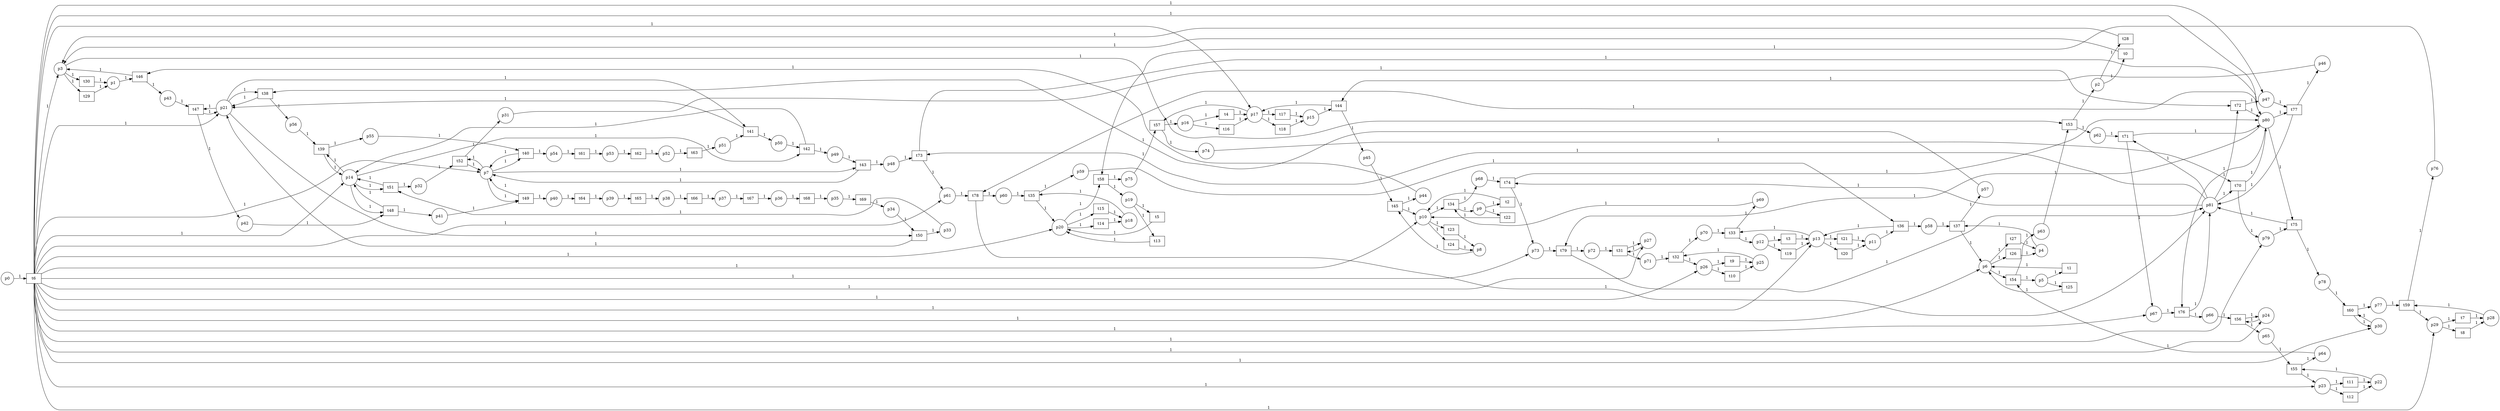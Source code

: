 digraph PetriNet{
	rankdir=LR
	p0 [shape=circle]
	p1 [shape=circle]
	p2 [shape=circle]
	p3 [shape=circle]
	p4 [shape=circle]
	p5 [shape=circle]
	p6 [shape=circle]
	p7 [shape=circle]
	p8 [shape=circle]
	p9 [shape=circle]
	p10 [shape=circle]
	p11 [shape=circle]
	p12 [shape=circle]
	p13 [shape=circle]
	p14 [shape=circle]
	p15 [shape=circle]
	p16 [shape=circle]
	p17 [shape=circle]
	p18 [shape=circle]
	p19 [shape=circle]
	p20 [shape=circle]
	p21 [shape=circle]
	p22 [shape=circle]
	p23 [shape=circle]
	p24 [shape=circle]
	p25 [shape=circle]
	p26 [shape=circle]
	p27 [shape=circle]
	p28 [shape=circle]
	p29 [shape=circle]
	p30 [shape=circle]
	p31 [shape=circle]
	p32 [shape=circle]
	p33 [shape=circle]
	p34 [shape=circle]
	p35 [shape=circle]
	p36 [shape=circle]
	p37 [shape=circle]
	p38 [shape=circle]
	p39 [shape=circle]
	p40 [shape=circle]
	p41 [shape=circle]
	p42 [shape=circle]
	p43 [shape=circle]
	p44 [shape=circle]
	p45 [shape=circle]
	p46 [shape=circle]
	p47 [shape=circle]
	p48 [shape=circle]
	p49 [shape=circle]
	p50 [shape=circle]
	p51 [shape=circle]
	p52 [shape=circle]
	p53 [shape=circle]
	p54 [shape=circle]
	p55 [shape=circle]
	p56 [shape=circle]
	p57 [shape=circle]
	p58 [shape=circle]
	p59 [shape=circle]
	p60 [shape=circle]
	p61 [shape=circle]
	p62 [shape=circle]
	p63 [shape=circle]
	p64 [shape=circle]
	p65 [shape=circle]
	p66 [shape=circle]
	p67 [shape=circle]
	p68 [shape=circle]
	p69 [shape=circle]
	p70 [shape=circle]
	p71 [shape=circle]
	p72 [shape=circle]
	p73 [shape=circle]
	p74 [shape=circle]
	p75 [shape=circle]
	p76 [shape=circle]
	p77 [shape=circle]
	p78 [shape=circle]
	p79 [shape=circle]
	p80 [shape=circle]
	p81 [shape=circle]
	t0 [shape=box]
	t1 [shape=box]
	t2 [shape=box]
	t3 [shape=box]
	t4 [shape=box]
	t5 [shape=box]
	t6 [shape=box]
	t7 [shape=box]
	t8 [shape=box]
	t9 [shape=box]
	t10 [shape=box]
	t11 [shape=box]
	t12 [shape=box]
	t13 [shape=box]
	t14 [shape=box]
	t15 [shape=box]
	t16 [shape=box]
	t17 [shape=box]
	t18 [shape=box]
	t19 [shape=box]
	t20 [shape=box]
	t21 [shape=box]
	t22 [shape=box]
	t23 [shape=box]
	t24 [shape=box]
	t25 [shape=box]
	t26 [shape=box]
	t27 [shape=box]
	t28 [shape=box]
	t29 [shape=box]
	t30 [shape=box]
	t31 [shape=box]
	t32 [shape=box]
	t33 [shape=box]
	t34 [shape=box]
	t35 [shape=box]
	t36 [shape=box]
	t37 [shape=box]
	t38 [shape=box]
	t39 [shape=box]
	t40 [shape=box]
	t41 [shape=box]
	t42 [shape=box]
	t43 [shape=box]
	t44 [shape=box]
	t45 [shape=box]
	t46 [shape=box]
	t47 [shape=box]
	t48 [shape=box]
	t49 [shape=box]
	t50 [shape=box]
	t51 [shape=box]
	t52 [shape=box]
	t53 [shape=box]
	t54 [shape=box]
	t55 [shape=box]
	t56 [shape=box]
	t57 [shape=box]
	t58 [shape=box]
	t59 [shape=box]
	t60 [shape=box]
	t61 [shape=box]
	t62 [shape=box]
	t63 [shape=box]
	t64 [shape=box]
	t65 [shape=box]
	t66 [shape=box]
	t67 [shape=box]
	t68 [shape=box]
	t69 [shape=box]
	t70 [shape=box]
	t71 [shape=box]
	t72 [shape=box]
	t73 [shape=box]
	t74 [shape=box]
	t75 [shape=box]
	t76 [shape=box]
	t77 [shape=box]
	t78 [shape=box]
	t79 [shape=box]

	p2->t0 [label="1"]
	t0->p3 [label="1"]
	p5->t1 [label="1"]
	t1->p6 [label="1"]
	p9->t2 [label="1"]
	t2->p10 [label="1"]
	p12->t3 [label="1"]
	t3->p13 [label="1"]
	p16->t4 [label="1"]
	t4->p17 [label="1"]
	p19->t5 [label="1"]
	t5->p20 [label="1"]
	p0->t6 [label="1"]
	t6->p80 [label="1"]
	t6->p79 [label="1"]
	t6->p73 [label="1"]
	t6->p67 [label="1"]
	t6->p61 [label="1"]
	t6->p47 [label="1"]
	t6->p30 [label="1"]
	t6->p29 [label="1"]
	t6->p27 [label="1"]
	t6->p26 [label="1"]
	t6->p24 [label="1"]
	t6->p23 [label="1"]
	t6->p21 [label="1"]
	t6->p20 [label="1"]
	t6->p17 [label="1"]
	t6->p14 [label="1"]
	t6->p13 [label="1"]
	t6->p10 [label="1"]
	t6->p7 [label="1"]
	t6->p6 [label="1"]
	t6->p3 [label="1"]
	p29->t7 [label="1"]
	t7->p28 [label="1"]
	p29->t8 [label="1"]
	t8->p28 [label="1"]
	p26->t9 [label="1"]
	t9->p25 [label="1"]
	p26->t10 [label="1"]
	t10->p25 [label="1"]
	p23->t11 [label="1"]
	t11->p22 [label="1"]
	p23->t12 [label="1"]
	t12->p22 [label="1"]
	p19->t13 [label="1"]
	t13->p20 [label="1"]
	p20->t14 [label="1"]
	t14->p18 [label="1"]
	p20->t15 [label="1"]
	t15->p18 [label="1"]
	p16->t16 [label="1"]
	t16->p17 [label="1"]
	p17->t17 [label="1"]
	t17->p15 [label="1"]
	p17->t18 [label="1"]
	t18->p15 [label="1"]
	p12->t19 [label="1"]
	t19->p13 [label="1"]
	p13->t20 [label="1"]
	t20->p11 [label="1"]
	p13->t21 [label="1"]
	t21->p11 [label="1"]
	p9->t22 [label="1"]
	t22->p10 [label="1"]
	p10->t23 [label="1"]
	t23->p8 [label="1"]
	p10->t24 [label="1"]
	t24->p8 [label="1"]
	p5->t25 [label="1"]
	t25->p6 [label="1"]
	p6->t26 [label="1"]
	t26->p4 [label="1"]
	p6->t27 [label="1"]
	t27->p4 [label="1"]
	p2->t28 [label="1"]
	t28->p3 [label="1"]
	p3->t29 [label="1"]
	t29->p1 [label="1"]
	p3->t30 [label="1"]
	t30->p1 [label="1"]
	p27->t31 [label="1"]
	p72->t31 [label="1"]
	t31->p71 [label="1"]
	t31->p27 [label="1"]
	p25->t32 [label="1"]
	p71->t32 [label="1"]
	t32->p70 [label="1"]
	t32->p26 [label="1"]
	p13->t33 [label="1"]
	p70->t33 [label="1"]
	t33->p12 [label="1"]
	t33->p69 [label="1"]
	p10->t34 [label="1"]
	p69->t34 [label="1"]
	t34->p9 [label="1"]
	t34->p68 [label="1"]
	p18->t35 [label="1"]
	p60->t35 [label="1"]
	t35->p59 [label="1"]
	t35->p20 [label="1"]
	p11->t36 [label="1"]
	p59->t36 [label="1"]
	t36->p58 [label="1"]
	t36->p13 [label="1"]
	p4->t37 [label="1"]
	p58->t37 [label="1"]
	t37->p57 [label="1"]
	t37->p6 [label="1"]
	p21->t38 [label="1"]
	p57->t38 [label="1"]
	t38->p56 [label="1"]
	t38->p21 [label="1"]
	p14->t39 [label="1"]
	p56->t39 [label="1"]
	t39->p55 [label="1"]
	t39->p14 [label="1"]
	p7->t40 [label="1"]
	p55->t40 [label="1"]
	t40->p54 [label="1"]
	t40->p7 [label="1"]
	p21->t41 [label="1"]
	p51->t41 [label="1"]
	t41->p50 [label="1"]
	t41->p21 [label="1"]
	p14->t42 [label="1"]
	p50->t42 [label="1"]
	t42->p49 [label="1"]
	t42->p14 [label="1"]
	p7->t43 [label="1"]
	p49->t43 [label="1"]
	t43->p48 [label="1"]
	t43->p7 [label="1"]
	p15->t44 [label="1"]
	p46->t44 [label="1"]
	t44->p45 [label="1"]
	t44->p17 [label="1"]
	p8->t45 [label="1"]
	p45->t45 [label="1"]
	t45->p44 [label="1"]
	t45->p10 [label="1"]
	p1->t46 [label="1"]
	p44->t46 [label="1"]
	t46->p43 [label="1"]
	t46->p3 [label="1"]
	p21->t47 [label="1"]
	p43->t47 [label="1"]
	t47->p42 [label="1"]
	t47->p21 [label="1"]
	p14->t48 [label="1"]
	p42->t48 [label="1"]
	t48->p41 [label="1"]
	t48->p14 [label="1"]
	p7->t49 [label="1"]
	p41->t49 [label="1"]
	t49->p40 [label="1"]
	t49->p7 [label="1"]
	p21->t50 [label="1"]
	p34->t50 [label="1"]
	t50->p33 [label="1"]
	t50->p21 [label="1"]
	p14->t51 [label="1"]
	p33->t51 [label="1"]
	t51->p32 [label="1"]
	t51->p14 [label="1"]
	p7->t52 [label="1"]
	p32->t52 [label="1"]
	t52->p31 [label="1"]
	t52->p7 [label="1"]
	p3->t53 [label="1"]
	p63->t53 [label="1"]
	t53->p2 [label="1"]
	t53->p62 [label="1"]
	p6->t54 [label="1"]
	p64->t54 [label="1"]
	t54->p5 [label="1"]
	t54->p63 [label="1"]
	p22->t55 [label="1"]
	p65->t55 [label="1"]
	t55->p64 [label="1"]
	t55->p23 [label="1"]
	p24->t56 [label="1"]
	p66->t56 [label="1"]
	t56->p65 [label="1"]
	t56->p24 [label="1"]
	p17->t57 [label="1"]
	p75->t57 [label="1"]
	t57->p16 [label="1"]
	t57->p74 [label="1"]
	p20->t58 [label="1"]
	p76->t58 [label="1"]
	t58->p19 [label="1"]
	t58->p75 [label="1"]
	p28->t59 [label="1"]
	p77->t59 [label="1"]
	t59->p76 [label="1"]
	t59->p29 [label="1"]
	p30->t60 [label="1"]
	p78->t60 [label="1"]
	t60->p77 [label="1"]
	t60->p30 [label="1"]
	p54->t61 [label="1"]
	t61->p53 [label="1"]
	p53->t62 [label="1"]
	t62->p52 [label="1"]
	p52->t63 [label="1"]
	t63->p51 [label="1"]
	p40->t64 [label="1"]
	t64->p39 [label="1"]
	p39->t65 [label="1"]
	t65->p38 [label="1"]
	p38->t66 [label="1"]
	t66->p37 [label="1"]
	p37->t67 [label="1"]
	t67->p36 [label="1"]
	p36->t68 [label="1"]
	t68->p35 [label="1"]
	p35->t69 [label="1"]
	t69->p34 [label="1"]
	p74->t70 [label="1"]
	p81->t70 [label="1"]
	t70->p80 [label="1"]
	t70->p79 [label="1"]
	p62->t71 [label="1"]
	p81->t71 [label="1"]
	t71->p80 [label="1"]
	t71->p67 [label="1"]
	p31->t72 [label="1"]
	p81->t72 [label="1"]
	t72->p80 [label="1"]
	t72->p47 [label="1"]
	p48->t73 [label="1"]
	p81->t73 [label="1"]
	t73->p80 [label="1"]
	t73->p61 [label="1"]
	p68->t74 [label="1"]
	p81->t74 [label="1"]
	t74->p80 [label="1"]
	t74->p73 [label="1"]
	p79->t75 [label="1"]
	p80->t75 [label="1"]
	t75->p78 [label="1"]
	t75->p81 [label="1"]
	p67->t76 [label="1"]
	p80->t76 [label="1"]
	t76->p66 [label="1"]
	t76->p81 [label="1"]
	p47->t77 [label="1"]
	p80->t77 [label="1"]
	t77->p46 [label="1"]
	t77->p81 [label="1"]
	p61->t78 [label="1"]
	p80->t78 [label="1"]
	t78->p60 [label="1"]
	t78->p81 [label="1"]
	p73->t79 [label="1"]
	p80->t79 [label="1"]
	t79->p72 [label="1"]
	t79->p81 [label="1"]
}

